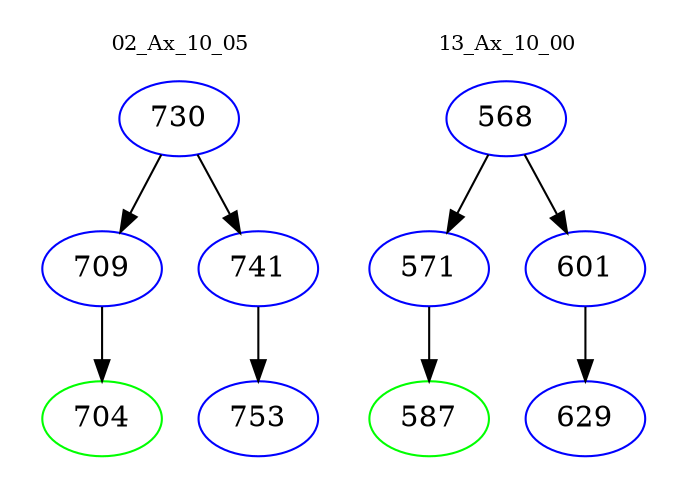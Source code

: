 digraph{
subgraph cluster_0 {
color = white
label = "02_Ax_10_05";
fontsize=10;
T0_730 [label="730", color="blue"]
T0_730 -> T0_709 [color="black"]
T0_709 [label="709", color="blue"]
T0_709 -> T0_704 [color="black"]
T0_704 [label="704", color="green"]
T0_730 -> T0_741 [color="black"]
T0_741 [label="741", color="blue"]
T0_741 -> T0_753 [color="black"]
T0_753 [label="753", color="blue"]
}
subgraph cluster_1 {
color = white
label = "13_Ax_10_00";
fontsize=10;
T1_568 [label="568", color="blue"]
T1_568 -> T1_571 [color="black"]
T1_571 [label="571", color="blue"]
T1_571 -> T1_587 [color="black"]
T1_587 [label="587", color="green"]
T1_568 -> T1_601 [color="black"]
T1_601 [label="601", color="blue"]
T1_601 -> T1_629 [color="black"]
T1_629 [label="629", color="blue"]
}
}
